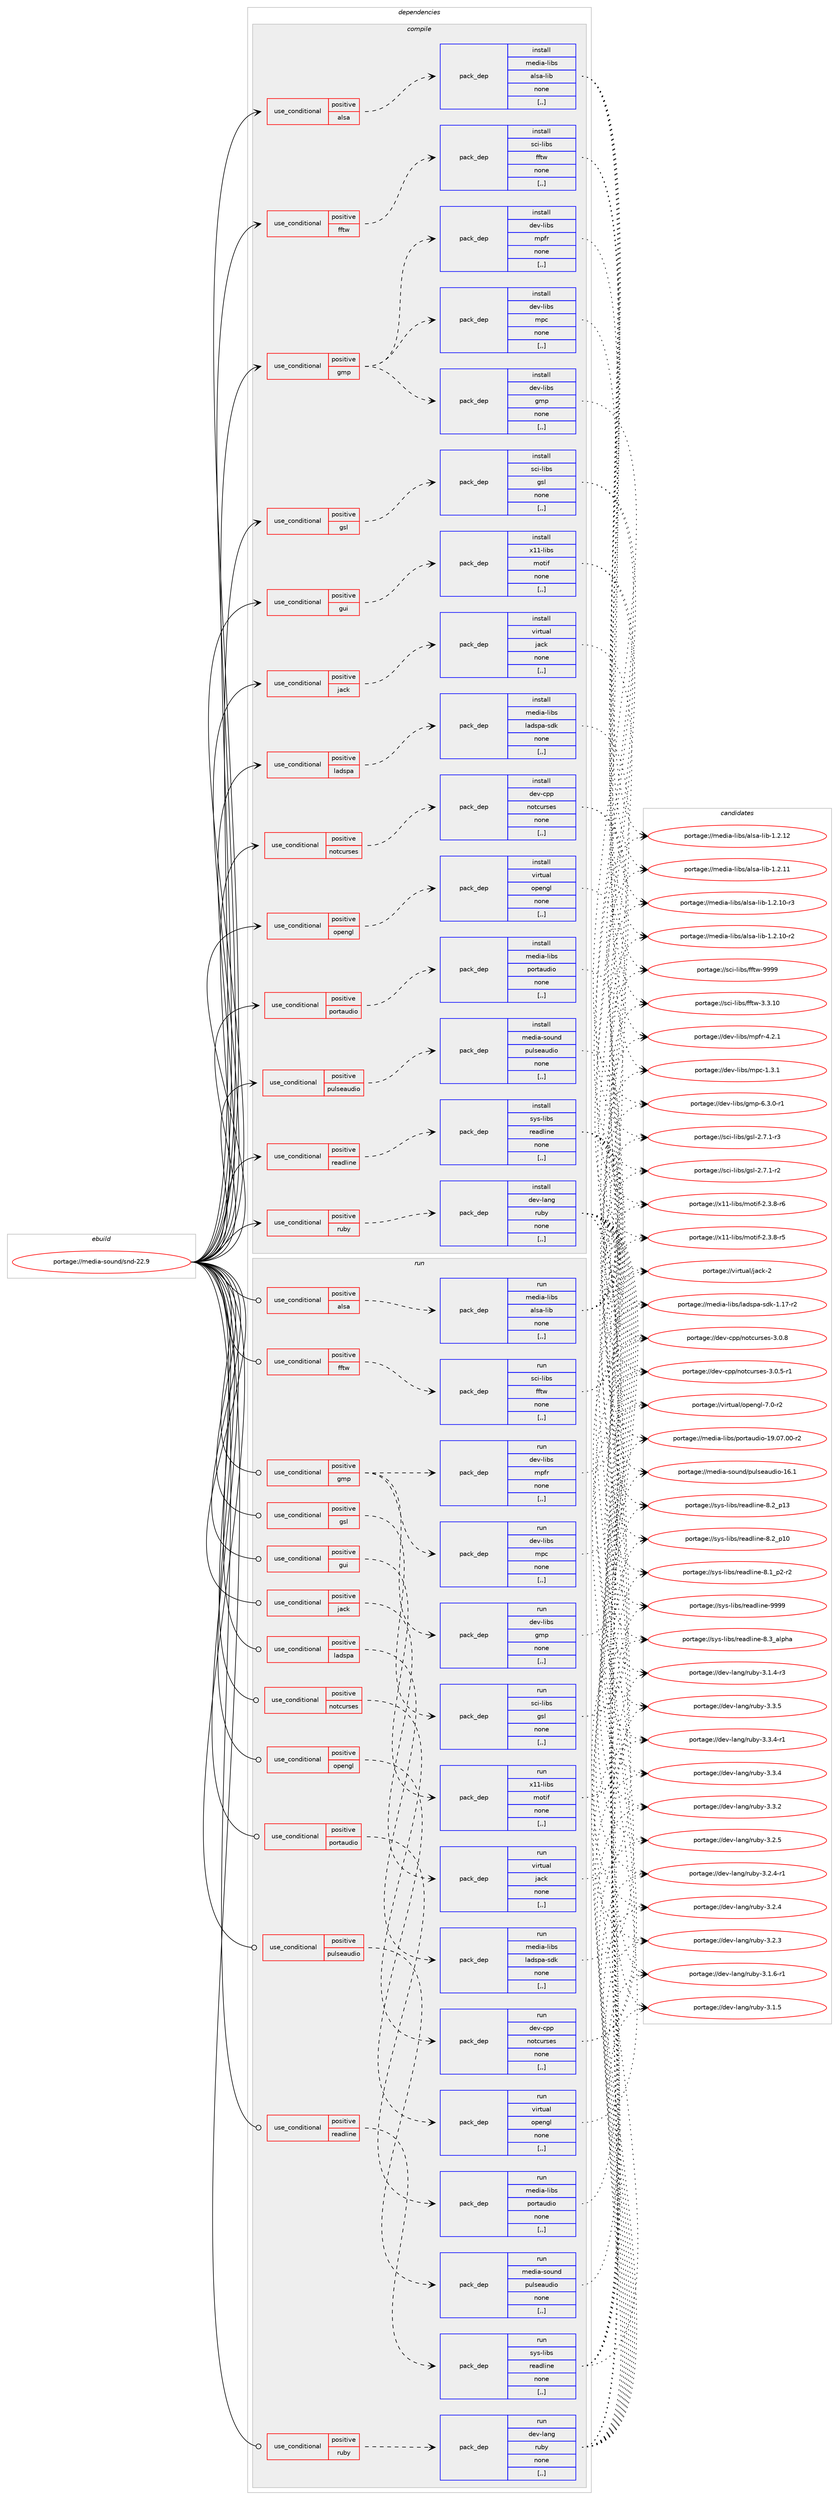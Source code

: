digraph prolog {

# *************
# Graph options
# *************

newrank=true;
concentrate=true;
compound=true;
graph [rankdir=LR,fontname=Helvetica,fontsize=10,ranksep=1.5];#, ranksep=2.5, nodesep=0.2];
edge  [arrowhead=vee];
node  [fontname=Helvetica,fontsize=10];

# **********
# The ebuild
# **********

subgraph cluster_leftcol {
color=gray;
label=<<i>ebuild</i>>;
id [label="portage://media-sound/snd-22.9", color=red, width=4, href="../media-sound/snd-22.9.svg"];
}

# ****************
# The dependencies
# ****************

subgraph cluster_midcol {
color=gray;
label=<<i>dependencies</i>>;
subgraph cluster_compile {
fillcolor="#eeeeee";
style=filled;
label=<<i>compile</i>>;
subgraph cond215130 {
dependency831600 [label=<<TABLE BORDER="0" CELLBORDER="1" CELLSPACING="0" CELLPADDING="4"><TR><TD ROWSPAN="3" CELLPADDING="10">use_conditional</TD></TR><TR><TD>positive</TD></TR><TR><TD>alsa</TD></TR></TABLE>>, shape=none, color=red];
subgraph pack610226 {
dependency831601 [label=<<TABLE BORDER="0" CELLBORDER="1" CELLSPACING="0" CELLPADDING="4" WIDTH="220"><TR><TD ROWSPAN="6" CELLPADDING="30">pack_dep</TD></TR><TR><TD WIDTH="110">install</TD></TR><TR><TD>media-libs</TD></TR><TR><TD>alsa-lib</TD></TR><TR><TD>none</TD></TR><TR><TD>[,,]</TD></TR></TABLE>>, shape=none, color=blue];
}
dependency831600:e -> dependency831601:w [weight=20,style="dashed",arrowhead="vee"];
}
id:e -> dependency831600:w [weight=20,style="solid",arrowhead="vee"];
subgraph cond215131 {
dependency831602 [label=<<TABLE BORDER="0" CELLBORDER="1" CELLSPACING="0" CELLPADDING="4"><TR><TD ROWSPAN="3" CELLPADDING="10">use_conditional</TD></TR><TR><TD>positive</TD></TR><TR><TD>fftw</TD></TR></TABLE>>, shape=none, color=red];
subgraph pack610227 {
dependency831603 [label=<<TABLE BORDER="0" CELLBORDER="1" CELLSPACING="0" CELLPADDING="4" WIDTH="220"><TR><TD ROWSPAN="6" CELLPADDING="30">pack_dep</TD></TR><TR><TD WIDTH="110">install</TD></TR><TR><TD>sci-libs</TD></TR><TR><TD>fftw</TD></TR><TR><TD>none</TD></TR><TR><TD>[,,]</TD></TR></TABLE>>, shape=none, color=blue];
}
dependency831602:e -> dependency831603:w [weight=20,style="dashed",arrowhead="vee"];
}
id:e -> dependency831602:w [weight=20,style="solid",arrowhead="vee"];
subgraph cond215132 {
dependency831604 [label=<<TABLE BORDER="0" CELLBORDER="1" CELLSPACING="0" CELLPADDING="4"><TR><TD ROWSPAN="3" CELLPADDING="10">use_conditional</TD></TR><TR><TD>positive</TD></TR><TR><TD>gmp</TD></TR></TABLE>>, shape=none, color=red];
subgraph pack610228 {
dependency831605 [label=<<TABLE BORDER="0" CELLBORDER="1" CELLSPACING="0" CELLPADDING="4" WIDTH="220"><TR><TD ROWSPAN="6" CELLPADDING="30">pack_dep</TD></TR><TR><TD WIDTH="110">install</TD></TR><TR><TD>dev-libs</TD></TR><TR><TD>gmp</TD></TR><TR><TD>none</TD></TR><TR><TD>[,,]</TD></TR></TABLE>>, shape=none, color=blue];
}
dependency831604:e -> dependency831605:w [weight=20,style="dashed",arrowhead="vee"];
subgraph pack610229 {
dependency831606 [label=<<TABLE BORDER="0" CELLBORDER="1" CELLSPACING="0" CELLPADDING="4" WIDTH="220"><TR><TD ROWSPAN="6" CELLPADDING="30">pack_dep</TD></TR><TR><TD WIDTH="110">install</TD></TR><TR><TD>dev-libs</TD></TR><TR><TD>mpc</TD></TR><TR><TD>none</TD></TR><TR><TD>[,,]</TD></TR></TABLE>>, shape=none, color=blue];
}
dependency831604:e -> dependency831606:w [weight=20,style="dashed",arrowhead="vee"];
subgraph pack610230 {
dependency831607 [label=<<TABLE BORDER="0" CELLBORDER="1" CELLSPACING="0" CELLPADDING="4" WIDTH="220"><TR><TD ROWSPAN="6" CELLPADDING="30">pack_dep</TD></TR><TR><TD WIDTH="110">install</TD></TR><TR><TD>dev-libs</TD></TR><TR><TD>mpfr</TD></TR><TR><TD>none</TD></TR><TR><TD>[,,]</TD></TR></TABLE>>, shape=none, color=blue];
}
dependency831604:e -> dependency831607:w [weight=20,style="dashed",arrowhead="vee"];
}
id:e -> dependency831604:w [weight=20,style="solid",arrowhead="vee"];
subgraph cond215133 {
dependency831608 [label=<<TABLE BORDER="0" CELLBORDER="1" CELLSPACING="0" CELLPADDING="4"><TR><TD ROWSPAN="3" CELLPADDING="10">use_conditional</TD></TR><TR><TD>positive</TD></TR><TR><TD>gsl</TD></TR></TABLE>>, shape=none, color=red];
subgraph pack610231 {
dependency831609 [label=<<TABLE BORDER="0" CELLBORDER="1" CELLSPACING="0" CELLPADDING="4" WIDTH="220"><TR><TD ROWSPAN="6" CELLPADDING="30">pack_dep</TD></TR><TR><TD WIDTH="110">install</TD></TR><TR><TD>sci-libs</TD></TR><TR><TD>gsl</TD></TR><TR><TD>none</TD></TR><TR><TD>[,,]</TD></TR></TABLE>>, shape=none, color=blue];
}
dependency831608:e -> dependency831609:w [weight=20,style="dashed",arrowhead="vee"];
}
id:e -> dependency831608:w [weight=20,style="solid",arrowhead="vee"];
subgraph cond215134 {
dependency831610 [label=<<TABLE BORDER="0" CELLBORDER="1" CELLSPACING="0" CELLPADDING="4"><TR><TD ROWSPAN="3" CELLPADDING="10">use_conditional</TD></TR><TR><TD>positive</TD></TR><TR><TD>gui</TD></TR></TABLE>>, shape=none, color=red];
subgraph pack610232 {
dependency831611 [label=<<TABLE BORDER="0" CELLBORDER="1" CELLSPACING="0" CELLPADDING="4" WIDTH="220"><TR><TD ROWSPAN="6" CELLPADDING="30">pack_dep</TD></TR><TR><TD WIDTH="110">install</TD></TR><TR><TD>x11-libs</TD></TR><TR><TD>motif</TD></TR><TR><TD>none</TD></TR><TR><TD>[,,]</TD></TR></TABLE>>, shape=none, color=blue];
}
dependency831610:e -> dependency831611:w [weight=20,style="dashed",arrowhead="vee"];
}
id:e -> dependency831610:w [weight=20,style="solid",arrowhead="vee"];
subgraph cond215135 {
dependency831612 [label=<<TABLE BORDER="0" CELLBORDER="1" CELLSPACING="0" CELLPADDING="4"><TR><TD ROWSPAN="3" CELLPADDING="10">use_conditional</TD></TR><TR><TD>positive</TD></TR><TR><TD>jack</TD></TR></TABLE>>, shape=none, color=red];
subgraph pack610233 {
dependency831613 [label=<<TABLE BORDER="0" CELLBORDER="1" CELLSPACING="0" CELLPADDING="4" WIDTH="220"><TR><TD ROWSPAN="6" CELLPADDING="30">pack_dep</TD></TR><TR><TD WIDTH="110">install</TD></TR><TR><TD>virtual</TD></TR><TR><TD>jack</TD></TR><TR><TD>none</TD></TR><TR><TD>[,,]</TD></TR></TABLE>>, shape=none, color=blue];
}
dependency831612:e -> dependency831613:w [weight=20,style="dashed",arrowhead="vee"];
}
id:e -> dependency831612:w [weight=20,style="solid",arrowhead="vee"];
subgraph cond215136 {
dependency831614 [label=<<TABLE BORDER="0" CELLBORDER="1" CELLSPACING="0" CELLPADDING="4"><TR><TD ROWSPAN="3" CELLPADDING="10">use_conditional</TD></TR><TR><TD>positive</TD></TR><TR><TD>ladspa</TD></TR></TABLE>>, shape=none, color=red];
subgraph pack610234 {
dependency831615 [label=<<TABLE BORDER="0" CELLBORDER="1" CELLSPACING="0" CELLPADDING="4" WIDTH="220"><TR><TD ROWSPAN="6" CELLPADDING="30">pack_dep</TD></TR><TR><TD WIDTH="110">install</TD></TR><TR><TD>media-libs</TD></TR><TR><TD>ladspa-sdk</TD></TR><TR><TD>none</TD></TR><TR><TD>[,,]</TD></TR></TABLE>>, shape=none, color=blue];
}
dependency831614:e -> dependency831615:w [weight=20,style="dashed",arrowhead="vee"];
}
id:e -> dependency831614:w [weight=20,style="solid",arrowhead="vee"];
subgraph cond215137 {
dependency831616 [label=<<TABLE BORDER="0" CELLBORDER="1" CELLSPACING="0" CELLPADDING="4"><TR><TD ROWSPAN="3" CELLPADDING="10">use_conditional</TD></TR><TR><TD>positive</TD></TR><TR><TD>notcurses</TD></TR></TABLE>>, shape=none, color=red];
subgraph pack610235 {
dependency831617 [label=<<TABLE BORDER="0" CELLBORDER="1" CELLSPACING="0" CELLPADDING="4" WIDTH="220"><TR><TD ROWSPAN="6" CELLPADDING="30">pack_dep</TD></TR><TR><TD WIDTH="110">install</TD></TR><TR><TD>dev-cpp</TD></TR><TR><TD>notcurses</TD></TR><TR><TD>none</TD></TR><TR><TD>[,,]</TD></TR></TABLE>>, shape=none, color=blue];
}
dependency831616:e -> dependency831617:w [weight=20,style="dashed",arrowhead="vee"];
}
id:e -> dependency831616:w [weight=20,style="solid",arrowhead="vee"];
subgraph cond215138 {
dependency831618 [label=<<TABLE BORDER="0" CELLBORDER="1" CELLSPACING="0" CELLPADDING="4"><TR><TD ROWSPAN="3" CELLPADDING="10">use_conditional</TD></TR><TR><TD>positive</TD></TR><TR><TD>opengl</TD></TR></TABLE>>, shape=none, color=red];
subgraph pack610236 {
dependency831619 [label=<<TABLE BORDER="0" CELLBORDER="1" CELLSPACING="0" CELLPADDING="4" WIDTH="220"><TR><TD ROWSPAN="6" CELLPADDING="30">pack_dep</TD></TR><TR><TD WIDTH="110">install</TD></TR><TR><TD>virtual</TD></TR><TR><TD>opengl</TD></TR><TR><TD>none</TD></TR><TR><TD>[,,]</TD></TR></TABLE>>, shape=none, color=blue];
}
dependency831618:e -> dependency831619:w [weight=20,style="dashed",arrowhead="vee"];
}
id:e -> dependency831618:w [weight=20,style="solid",arrowhead="vee"];
subgraph cond215139 {
dependency831620 [label=<<TABLE BORDER="0" CELLBORDER="1" CELLSPACING="0" CELLPADDING="4"><TR><TD ROWSPAN="3" CELLPADDING="10">use_conditional</TD></TR><TR><TD>positive</TD></TR><TR><TD>portaudio</TD></TR></TABLE>>, shape=none, color=red];
subgraph pack610237 {
dependency831621 [label=<<TABLE BORDER="0" CELLBORDER="1" CELLSPACING="0" CELLPADDING="4" WIDTH="220"><TR><TD ROWSPAN="6" CELLPADDING="30">pack_dep</TD></TR><TR><TD WIDTH="110">install</TD></TR><TR><TD>media-libs</TD></TR><TR><TD>portaudio</TD></TR><TR><TD>none</TD></TR><TR><TD>[,,]</TD></TR></TABLE>>, shape=none, color=blue];
}
dependency831620:e -> dependency831621:w [weight=20,style="dashed",arrowhead="vee"];
}
id:e -> dependency831620:w [weight=20,style="solid",arrowhead="vee"];
subgraph cond215140 {
dependency831622 [label=<<TABLE BORDER="0" CELLBORDER="1" CELLSPACING="0" CELLPADDING="4"><TR><TD ROWSPAN="3" CELLPADDING="10">use_conditional</TD></TR><TR><TD>positive</TD></TR><TR><TD>pulseaudio</TD></TR></TABLE>>, shape=none, color=red];
subgraph pack610238 {
dependency831623 [label=<<TABLE BORDER="0" CELLBORDER="1" CELLSPACING="0" CELLPADDING="4" WIDTH="220"><TR><TD ROWSPAN="6" CELLPADDING="30">pack_dep</TD></TR><TR><TD WIDTH="110">install</TD></TR><TR><TD>media-sound</TD></TR><TR><TD>pulseaudio</TD></TR><TR><TD>none</TD></TR><TR><TD>[,,]</TD></TR></TABLE>>, shape=none, color=blue];
}
dependency831622:e -> dependency831623:w [weight=20,style="dashed",arrowhead="vee"];
}
id:e -> dependency831622:w [weight=20,style="solid",arrowhead="vee"];
subgraph cond215141 {
dependency831624 [label=<<TABLE BORDER="0" CELLBORDER="1" CELLSPACING="0" CELLPADDING="4"><TR><TD ROWSPAN="3" CELLPADDING="10">use_conditional</TD></TR><TR><TD>positive</TD></TR><TR><TD>readline</TD></TR></TABLE>>, shape=none, color=red];
subgraph pack610239 {
dependency831625 [label=<<TABLE BORDER="0" CELLBORDER="1" CELLSPACING="0" CELLPADDING="4" WIDTH="220"><TR><TD ROWSPAN="6" CELLPADDING="30">pack_dep</TD></TR><TR><TD WIDTH="110">install</TD></TR><TR><TD>sys-libs</TD></TR><TR><TD>readline</TD></TR><TR><TD>none</TD></TR><TR><TD>[,,]</TD></TR></TABLE>>, shape=none, color=blue];
}
dependency831624:e -> dependency831625:w [weight=20,style="dashed",arrowhead="vee"];
}
id:e -> dependency831624:w [weight=20,style="solid",arrowhead="vee"];
subgraph cond215142 {
dependency831626 [label=<<TABLE BORDER="0" CELLBORDER="1" CELLSPACING="0" CELLPADDING="4"><TR><TD ROWSPAN="3" CELLPADDING="10">use_conditional</TD></TR><TR><TD>positive</TD></TR><TR><TD>ruby</TD></TR></TABLE>>, shape=none, color=red];
subgraph pack610240 {
dependency831627 [label=<<TABLE BORDER="0" CELLBORDER="1" CELLSPACING="0" CELLPADDING="4" WIDTH="220"><TR><TD ROWSPAN="6" CELLPADDING="30">pack_dep</TD></TR><TR><TD WIDTH="110">install</TD></TR><TR><TD>dev-lang</TD></TR><TR><TD>ruby</TD></TR><TR><TD>none</TD></TR><TR><TD>[,,]</TD></TR></TABLE>>, shape=none, color=blue];
}
dependency831626:e -> dependency831627:w [weight=20,style="dashed",arrowhead="vee"];
}
id:e -> dependency831626:w [weight=20,style="solid",arrowhead="vee"];
}
subgraph cluster_compileandrun {
fillcolor="#eeeeee";
style=filled;
label=<<i>compile and run</i>>;
}
subgraph cluster_run {
fillcolor="#eeeeee";
style=filled;
label=<<i>run</i>>;
subgraph cond215143 {
dependency831628 [label=<<TABLE BORDER="0" CELLBORDER="1" CELLSPACING="0" CELLPADDING="4"><TR><TD ROWSPAN="3" CELLPADDING="10">use_conditional</TD></TR><TR><TD>positive</TD></TR><TR><TD>alsa</TD></TR></TABLE>>, shape=none, color=red];
subgraph pack610241 {
dependency831629 [label=<<TABLE BORDER="0" CELLBORDER="1" CELLSPACING="0" CELLPADDING="4" WIDTH="220"><TR><TD ROWSPAN="6" CELLPADDING="30">pack_dep</TD></TR><TR><TD WIDTH="110">run</TD></TR><TR><TD>media-libs</TD></TR><TR><TD>alsa-lib</TD></TR><TR><TD>none</TD></TR><TR><TD>[,,]</TD></TR></TABLE>>, shape=none, color=blue];
}
dependency831628:e -> dependency831629:w [weight=20,style="dashed",arrowhead="vee"];
}
id:e -> dependency831628:w [weight=20,style="solid",arrowhead="odot"];
subgraph cond215144 {
dependency831630 [label=<<TABLE BORDER="0" CELLBORDER="1" CELLSPACING="0" CELLPADDING="4"><TR><TD ROWSPAN="3" CELLPADDING="10">use_conditional</TD></TR><TR><TD>positive</TD></TR><TR><TD>fftw</TD></TR></TABLE>>, shape=none, color=red];
subgraph pack610242 {
dependency831631 [label=<<TABLE BORDER="0" CELLBORDER="1" CELLSPACING="0" CELLPADDING="4" WIDTH="220"><TR><TD ROWSPAN="6" CELLPADDING="30">pack_dep</TD></TR><TR><TD WIDTH="110">run</TD></TR><TR><TD>sci-libs</TD></TR><TR><TD>fftw</TD></TR><TR><TD>none</TD></TR><TR><TD>[,,]</TD></TR></TABLE>>, shape=none, color=blue];
}
dependency831630:e -> dependency831631:w [weight=20,style="dashed",arrowhead="vee"];
}
id:e -> dependency831630:w [weight=20,style="solid",arrowhead="odot"];
subgraph cond215145 {
dependency831632 [label=<<TABLE BORDER="0" CELLBORDER="1" CELLSPACING="0" CELLPADDING="4"><TR><TD ROWSPAN="3" CELLPADDING="10">use_conditional</TD></TR><TR><TD>positive</TD></TR><TR><TD>gmp</TD></TR></TABLE>>, shape=none, color=red];
subgraph pack610243 {
dependency831633 [label=<<TABLE BORDER="0" CELLBORDER="1" CELLSPACING="0" CELLPADDING="4" WIDTH="220"><TR><TD ROWSPAN="6" CELLPADDING="30">pack_dep</TD></TR><TR><TD WIDTH="110">run</TD></TR><TR><TD>dev-libs</TD></TR><TR><TD>gmp</TD></TR><TR><TD>none</TD></TR><TR><TD>[,,]</TD></TR></TABLE>>, shape=none, color=blue];
}
dependency831632:e -> dependency831633:w [weight=20,style="dashed",arrowhead="vee"];
subgraph pack610244 {
dependency831634 [label=<<TABLE BORDER="0" CELLBORDER="1" CELLSPACING="0" CELLPADDING="4" WIDTH="220"><TR><TD ROWSPAN="6" CELLPADDING="30">pack_dep</TD></TR><TR><TD WIDTH="110">run</TD></TR><TR><TD>dev-libs</TD></TR><TR><TD>mpc</TD></TR><TR><TD>none</TD></TR><TR><TD>[,,]</TD></TR></TABLE>>, shape=none, color=blue];
}
dependency831632:e -> dependency831634:w [weight=20,style="dashed",arrowhead="vee"];
subgraph pack610245 {
dependency831635 [label=<<TABLE BORDER="0" CELLBORDER="1" CELLSPACING="0" CELLPADDING="4" WIDTH="220"><TR><TD ROWSPAN="6" CELLPADDING="30">pack_dep</TD></TR><TR><TD WIDTH="110">run</TD></TR><TR><TD>dev-libs</TD></TR><TR><TD>mpfr</TD></TR><TR><TD>none</TD></TR><TR><TD>[,,]</TD></TR></TABLE>>, shape=none, color=blue];
}
dependency831632:e -> dependency831635:w [weight=20,style="dashed",arrowhead="vee"];
}
id:e -> dependency831632:w [weight=20,style="solid",arrowhead="odot"];
subgraph cond215146 {
dependency831636 [label=<<TABLE BORDER="0" CELLBORDER="1" CELLSPACING="0" CELLPADDING="4"><TR><TD ROWSPAN="3" CELLPADDING="10">use_conditional</TD></TR><TR><TD>positive</TD></TR><TR><TD>gsl</TD></TR></TABLE>>, shape=none, color=red];
subgraph pack610246 {
dependency831637 [label=<<TABLE BORDER="0" CELLBORDER="1" CELLSPACING="0" CELLPADDING="4" WIDTH="220"><TR><TD ROWSPAN="6" CELLPADDING="30">pack_dep</TD></TR><TR><TD WIDTH="110">run</TD></TR><TR><TD>sci-libs</TD></TR><TR><TD>gsl</TD></TR><TR><TD>none</TD></TR><TR><TD>[,,]</TD></TR></TABLE>>, shape=none, color=blue];
}
dependency831636:e -> dependency831637:w [weight=20,style="dashed",arrowhead="vee"];
}
id:e -> dependency831636:w [weight=20,style="solid",arrowhead="odot"];
subgraph cond215147 {
dependency831638 [label=<<TABLE BORDER="0" CELLBORDER="1" CELLSPACING="0" CELLPADDING="4"><TR><TD ROWSPAN="3" CELLPADDING="10">use_conditional</TD></TR><TR><TD>positive</TD></TR><TR><TD>gui</TD></TR></TABLE>>, shape=none, color=red];
subgraph pack610247 {
dependency831639 [label=<<TABLE BORDER="0" CELLBORDER="1" CELLSPACING="0" CELLPADDING="4" WIDTH="220"><TR><TD ROWSPAN="6" CELLPADDING="30">pack_dep</TD></TR><TR><TD WIDTH="110">run</TD></TR><TR><TD>x11-libs</TD></TR><TR><TD>motif</TD></TR><TR><TD>none</TD></TR><TR><TD>[,,]</TD></TR></TABLE>>, shape=none, color=blue];
}
dependency831638:e -> dependency831639:w [weight=20,style="dashed",arrowhead="vee"];
}
id:e -> dependency831638:w [weight=20,style="solid",arrowhead="odot"];
subgraph cond215148 {
dependency831640 [label=<<TABLE BORDER="0" CELLBORDER="1" CELLSPACING="0" CELLPADDING="4"><TR><TD ROWSPAN="3" CELLPADDING="10">use_conditional</TD></TR><TR><TD>positive</TD></TR><TR><TD>jack</TD></TR></TABLE>>, shape=none, color=red];
subgraph pack610248 {
dependency831641 [label=<<TABLE BORDER="0" CELLBORDER="1" CELLSPACING="0" CELLPADDING="4" WIDTH="220"><TR><TD ROWSPAN="6" CELLPADDING="30">pack_dep</TD></TR><TR><TD WIDTH="110">run</TD></TR><TR><TD>virtual</TD></TR><TR><TD>jack</TD></TR><TR><TD>none</TD></TR><TR><TD>[,,]</TD></TR></TABLE>>, shape=none, color=blue];
}
dependency831640:e -> dependency831641:w [weight=20,style="dashed",arrowhead="vee"];
}
id:e -> dependency831640:w [weight=20,style="solid",arrowhead="odot"];
subgraph cond215149 {
dependency831642 [label=<<TABLE BORDER="0" CELLBORDER="1" CELLSPACING="0" CELLPADDING="4"><TR><TD ROWSPAN="3" CELLPADDING="10">use_conditional</TD></TR><TR><TD>positive</TD></TR><TR><TD>ladspa</TD></TR></TABLE>>, shape=none, color=red];
subgraph pack610249 {
dependency831643 [label=<<TABLE BORDER="0" CELLBORDER="1" CELLSPACING="0" CELLPADDING="4" WIDTH="220"><TR><TD ROWSPAN="6" CELLPADDING="30">pack_dep</TD></TR><TR><TD WIDTH="110">run</TD></TR><TR><TD>media-libs</TD></TR><TR><TD>ladspa-sdk</TD></TR><TR><TD>none</TD></TR><TR><TD>[,,]</TD></TR></TABLE>>, shape=none, color=blue];
}
dependency831642:e -> dependency831643:w [weight=20,style="dashed",arrowhead="vee"];
}
id:e -> dependency831642:w [weight=20,style="solid",arrowhead="odot"];
subgraph cond215150 {
dependency831644 [label=<<TABLE BORDER="0" CELLBORDER="1" CELLSPACING="0" CELLPADDING="4"><TR><TD ROWSPAN="3" CELLPADDING="10">use_conditional</TD></TR><TR><TD>positive</TD></TR><TR><TD>notcurses</TD></TR></TABLE>>, shape=none, color=red];
subgraph pack610250 {
dependency831645 [label=<<TABLE BORDER="0" CELLBORDER="1" CELLSPACING="0" CELLPADDING="4" WIDTH="220"><TR><TD ROWSPAN="6" CELLPADDING="30">pack_dep</TD></TR><TR><TD WIDTH="110">run</TD></TR><TR><TD>dev-cpp</TD></TR><TR><TD>notcurses</TD></TR><TR><TD>none</TD></TR><TR><TD>[,,]</TD></TR></TABLE>>, shape=none, color=blue];
}
dependency831644:e -> dependency831645:w [weight=20,style="dashed",arrowhead="vee"];
}
id:e -> dependency831644:w [weight=20,style="solid",arrowhead="odot"];
subgraph cond215151 {
dependency831646 [label=<<TABLE BORDER="0" CELLBORDER="1" CELLSPACING="0" CELLPADDING="4"><TR><TD ROWSPAN="3" CELLPADDING="10">use_conditional</TD></TR><TR><TD>positive</TD></TR><TR><TD>opengl</TD></TR></TABLE>>, shape=none, color=red];
subgraph pack610251 {
dependency831647 [label=<<TABLE BORDER="0" CELLBORDER="1" CELLSPACING="0" CELLPADDING="4" WIDTH="220"><TR><TD ROWSPAN="6" CELLPADDING="30">pack_dep</TD></TR><TR><TD WIDTH="110">run</TD></TR><TR><TD>virtual</TD></TR><TR><TD>opengl</TD></TR><TR><TD>none</TD></TR><TR><TD>[,,]</TD></TR></TABLE>>, shape=none, color=blue];
}
dependency831646:e -> dependency831647:w [weight=20,style="dashed",arrowhead="vee"];
}
id:e -> dependency831646:w [weight=20,style="solid",arrowhead="odot"];
subgraph cond215152 {
dependency831648 [label=<<TABLE BORDER="0" CELLBORDER="1" CELLSPACING="0" CELLPADDING="4"><TR><TD ROWSPAN="3" CELLPADDING="10">use_conditional</TD></TR><TR><TD>positive</TD></TR><TR><TD>portaudio</TD></TR></TABLE>>, shape=none, color=red];
subgraph pack610252 {
dependency831649 [label=<<TABLE BORDER="0" CELLBORDER="1" CELLSPACING="0" CELLPADDING="4" WIDTH="220"><TR><TD ROWSPAN="6" CELLPADDING="30">pack_dep</TD></TR><TR><TD WIDTH="110">run</TD></TR><TR><TD>media-libs</TD></TR><TR><TD>portaudio</TD></TR><TR><TD>none</TD></TR><TR><TD>[,,]</TD></TR></TABLE>>, shape=none, color=blue];
}
dependency831648:e -> dependency831649:w [weight=20,style="dashed",arrowhead="vee"];
}
id:e -> dependency831648:w [weight=20,style="solid",arrowhead="odot"];
subgraph cond215153 {
dependency831650 [label=<<TABLE BORDER="0" CELLBORDER="1" CELLSPACING="0" CELLPADDING="4"><TR><TD ROWSPAN="3" CELLPADDING="10">use_conditional</TD></TR><TR><TD>positive</TD></TR><TR><TD>pulseaudio</TD></TR></TABLE>>, shape=none, color=red];
subgraph pack610253 {
dependency831651 [label=<<TABLE BORDER="0" CELLBORDER="1" CELLSPACING="0" CELLPADDING="4" WIDTH="220"><TR><TD ROWSPAN="6" CELLPADDING="30">pack_dep</TD></TR><TR><TD WIDTH="110">run</TD></TR><TR><TD>media-sound</TD></TR><TR><TD>pulseaudio</TD></TR><TR><TD>none</TD></TR><TR><TD>[,,]</TD></TR></TABLE>>, shape=none, color=blue];
}
dependency831650:e -> dependency831651:w [weight=20,style="dashed",arrowhead="vee"];
}
id:e -> dependency831650:w [weight=20,style="solid",arrowhead="odot"];
subgraph cond215154 {
dependency831652 [label=<<TABLE BORDER="0" CELLBORDER="1" CELLSPACING="0" CELLPADDING="4"><TR><TD ROWSPAN="3" CELLPADDING="10">use_conditional</TD></TR><TR><TD>positive</TD></TR><TR><TD>readline</TD></TR></TABLE>>, shape=none, color=red];
subgraph pack610254 {
dependency831653 [label=<<TABLE BORDER="0" CELLBORDER="1" CELLSPACING="0" CELLPADDING="4" WIDTH="220"><TR><TD ROWSPAN="6" CELLPADDING="30">pack_dep</TD></TR><TR><TD WIDTH="110">run</TD></TR><TR><TD>sys-libs</TD></TR><TR><TD>readline</TD></TR><TR><TD>none</TD></TR><TR><TD>[,,]</TD></TR></TABLE>>, shape=none, color=blue];
}
dependency831652:e -> dependency831653:w [weight=20,style="dashed",arrowhead="vee"];
}
id:e -> dependency831652:w [weight=20,style="solid",arrowhead="odot"];
subgraph cond215155 {
dependency831654 [label=<<TABLE BORDER="0" CELLBORDER="1" CELLSPACING="0" CELLPADDING="4"><TR><TD ROWSPAN="3" CELLPADDING="10">use_conditional</TD></TR><TR><TD>positive</TD></TR><TR><TD>ruby</TD></TR></TABLE>>, shape=none, color=red];
subgraph pack610255 {
dependency831655 [label=<<TABLE BORDER="0" CELLBORDER="1" CELLSPACING="0" CELLPADDING="4" WIDTH="220"><TR><TD ROWSPAN="6" CELLPADDING="30">pack_dep</TD></TR><TR><TD WIDTH="110">run</TD></TR><TR><TD>dev-lang</TD></TR><TR><TD>ruby</TD></TR><TR><TD>none</TD></TR><TR><TD>[,,]</TD></TR></TABLE>>, shape=none, color=blue];
}
dependency831654:e -> dependency831655:w [weight=20,style="dashed",arrowhead="vee"];
}
id:e -> dependency831654:w [weight=20,style="solid",arrowhead="odot"];
}
}

# **************
# The candidates
# **************

subgraph cluster_choices {
rank=same;
color=gray;
label=<<i>candidates</i>>;

subgraph choice610226 {
color=black;
nodesep=1;
choice109101100105974510810598115479710811597451081059845494650464950 [label="portage://media-libs/alsa-lib-1.2.12", color=red, width=4,href="../media-libs/alsa-lib-1.2.12.svg"];
choice109101100105974510810598115479710811597451081059845494650464949 [label="portage://media-libs/alsa-lib-1.2.11", color=red, width=4,href="../media-libs/alsa-lib-1.2.11.svg"];
choice1091011001059745108105981154797108115974510810598454946504649484511451 [label="portage://media-libs/alsa-lib-1.2.10-r3", color=red, width=4,href="../media-libs/alsa-lib-1.2.10-r3.svg"];
choice1091011001059745108105981154797108115974510810598454946504649484511450 [label="portage://media-libs/alsa-lib-1.2.10-r2", color=red, width=4,href="../media-libs/alsa-lib-1.2.10-r2.svg"];
dependency831601:e -> choice109101100105974510810598115479710811597451081059845494650464950:w [style=dotted,weight="100"];
dependency831601:e -> choice109101100105974510810598115479710811597451081059845494650464949:w [style=dotted,weight="100"];
dependency831601:e -> choice1091011001059745108105981154797108115974510810598454946504649484511451:w [style=dotted,weight="100"];
dependency831601:e -> choice1091011001059745108105981154797108115974510810598454946504649484511450:w [style=dotted,weight="100"];
}
subgraph choice610227 {
color=black;
nodesep=1;
choice115991054510810598115471021021161194557575757 [label="portage://sci-libs/fftw-9999", color=red, width=4,href="../sci-libs/fftw-9999.svg"];
choice1159910545108105981154710210211611945514651464948 [label="portage://sci-libs/fftw-3.3.10", color=red, width=4,href="../sci-libs/fftw-3.3.10.svg"];
dependency831603:e -> choice115991054510810598115471021021161194557575757:w [style=dotted,weight="100"];
dependency831603:e -> choice1159910545108105981154710210211611945514651464948:w [style=dotted,weight="100"];
}
subgraph choice610228 {
color=black;
nodesep=1;
choice1001011184510810598115471031091124554465146484511449 [label="portage://dev-libs/gmp-6.3.0-r1", color=red, width=4,href="../dev-libs/gmp-6.3.0-r1.svg"];
dependency831605:e -> choice1001011184510810598115471031091124554465146484511449:w [style=dotted,weight="100"];
}
subgraph choice610229 {
color=black;
nodesep=1;
choice10010111845108105981154710911299454946514649 [label="portage://dev-libs/mpc-1.3.1", color=red, width=4,href="../dev-libs/mpc-1.3.1.svg"];
dependency831606:e -> choice10010111845108105981154710911299454946514649:w [style=dotted,weight="100"];
}
subgraph choice610230 {
color=black;
nodesep=1;
choice100101118451081059811547109112102114455246504649 [label="portage://dev-libs/mpfr-4.2.1", color=red, width=4,href="../dev-libs/mpfr-4.2.1.svg"];
dependency831607:e -> choice100101118451081059811547109112102114455246504649:w [style=dotted,weight="100"];
}
subgraph choice610231 {
color=black;
nodesep=1;
choice115991054510810598115471031151084550465546494511451 [label="portage://sci-libs/gsl-2.7.1-r3", color=red, width=4,href="../sci-libs/gsl-2.7.1-r3.svg"];
choice115991054510810598115471031151084550465546494511450 [label="portage://sci-libs/gsl-2.7.1-r2", color=red, width=4,href="../sci-libs/gsl-2.7.1-r2.svg"];
dependency831609:e -> choice115991054510810598115471031151084550465546494511451:w [style=dotted,weight="100"];
dependency831609:e -> choice115991054510810598115471031151084550465546494511450:w [style=dotted,weight="100"];
}
subgraph choice610232 {
color=black;
nodesep=1;
choice12049494510810598115471091111161051024550465146564511454 [label="portage://x11-libs/motif-2.3.8-r6", color=red, width=4,href="../x11-libs/motif-2.3.8-r6.svg"];
choice12049494510810598115471091111161051024550465146564511453 [label="portage://x11-libs/motif-2.3.8-r5", color=red, width=4,href="../x11-libs/motif-2.3.8-r5.svg"];
dependency831611:e -> choice12049494510810598115471091111161051024550465146564511454:w [style=dotted,weight="100"];
dependency831611:e -> choice12049494510810598115471091111161051024550465146564511453:w [style=dotted,weight="100"];
}
subgraph choice610233 {
color=black;
nodesep=1;
choice118105114116117971084710697991074550 [label="portage://virtual/jack-2", color=red, width=4,href="../virtual/jack-2.svg"];
dependency831613:e -> choice118105114116117971084710697991074550:w [style=dotted,weight="100"];
}
subgraph choice610234 {
color=black;
nodesep=1;
choice1091011001059745108105981154710897100115112974511510010745494649554511450 [label="portage://media-libs/ladspa-sdk-1.17-r2", color=red, width=4,href="../media-libs/ladspa-sdk-1.17-r2.svg"];
dependency831615:e -> choice1091011001059745108105981154710897100115112974511510010745494649554511450:w [style=dotted,weight="100"];
}
subgraph choice610235 {
color=black;
nodesep=1;
choice10010111845991121124711011111699117114115101115455146484656 [label="portage://dev-cpp/notcurses-3.0.8", color=red, width=4,href="../dev-cpp/notcurses-3.0.8.svg"];
choice100101118459911211247110111116991171141151011154551464846534511449 [label="portage://dev-cpp/notcurses-3.0.5-r1", color=red, width=4,href="../dev-cpp/notcurses-3.0.5-r1.svg"];
dependency831617:e -> choice10010111845991121124711011111699117114115101115455146484656:w [style=dotted,weight="100"];
dependency831617:e -> choice100101118459911211247110111116991171141151011154551464846534511449:w [style=dotted,weight="100"];
}
subgraph choice610236 {
color=black;
nodesep=1;
choice1181051141161179710847111112101110103108455546484511450 [label="portage://virtual/opengl-7.0-r2", color=red, width=4,href="../virtual/opengl-7.0-r2.svg"];
dependency831619:e -> choice1181051141161179710847111112101110103108455546484511450:w [style=dotted,weight="100"];
}
subgraph choice610237 {
color=black;
nodesep=1;
choice10910110010597451081059811547112111114116971171001051114549574648554648484511450 [label="portage://media-libs/portaudio-19.07.00-r2", color=red, width=4,href="../media-libs/portaudio-19.07.00-r2.svg"];
dependency831621:e -> choice10910110010597451081059811547112111114116971171001051114549574648554648484511450:w [style=dotted,weight="100"];
}
subgraph choice610238 {
color=black;
nodesep=1;
choice109101100105974511511111711010047112117108115101971171001051114549544649 [label="portage://media-sound/pulseaudio-16.1", color=red, width=4,href="../media-sound/pulseaudio-16.1.svg"];
dependency831623:e -> choice109101100105974511511111711010047112117108115101971171001051114549544649:w [style=dotted,weight="100"];
}
subgraph choice610239 {
color=black;
nodesep=1;
choice115121115451081059811547114101971001081051101014557575757 [label="portage://sys-libs/readline-9999", color=red, width=4,href="../sys-libs/readline-9999.svg"];
choice1151211154510810598115471141019710010810511010145564651959710811210497 [label="portage://sys-libs/readline-8.3_alpha", color=red, width=4,href="../sys-libs/readline-8.3_alpha.svg"];
choice1151211154510810598115471141019710010810511010145564650951124951 [label="portage://sys-libs/readline-8.2_p13", color=red, width=4,href="../sys-libs/readline-8.2_p13.svg"];
choice1151211154510810598115471141019710010810511010145564650951124948 [label="portage://sys-libs/readline-8.2_p10", color=red, width=4,href="../sys-libs/readline-8.2_p10.svg"];
choice115121115451081059811547114101971001081051101014556464995112504511450 [label="portage://sys-libs/readline-8.1_p2-r2", color=red, width=4,href="../sys-libs/readline-8.1_p2-r2.svg"];
dependency831625:e -> choice115121115451081059811547114101971001081051101014557575757:w [style=dotted,weight="100"];
dependency831625:e -> choice1151211154510810598115471141019710010810511010145564651959710811210497:w [style=dotted,weight="100"];
dependency831625:e -> choice1151211154510810598115471141019710010810511010145564650951124951:w [style=dotted,weight="100"];
dependency831625:e -> choice1151211154510810598115471141019710010810511010145564650951124948:w [style=dotted,weight="100"];
dependency831625:e -> choice115121115451081059811547114101971001081051101014556464995112504511450:w [style=dotted,weight="100"];
}
subgraph choice610240 {
color=black;
nodesep=1;
choice10010111845108971101034711411798121455146514653 [label="portage://dev-lang/ruby-3.3.5", color=red, width=4,href="../dev-lang/ruby-3.3.5.svg"];
choice100101118451089711010347114117981214551465146524511449 [label="portage://dev-lang/ruby-3.3.4-r1", color=red, width=4,href="../dev-lang/ruby-3.3.4-r1.svg"];
choice10010111845108971101034711411798121455146514652 [label="portage://dev-lang/ruby-3.3.4", color=red, width=4,href="../dev-lang/ruby-3.3.4.svg"];
choice10010111845108971101034711411798121455146514650 [label="portage://dev-lang/ruby-3.3.2", color=red, width=4,href="../dev-lang/ruby-3.3.2.svg"];
choice10010111845108971101034711411798121455146504653 [label="portage://dev-lang/ruby-3.2.5", color=red, width=4,href="../dev-lang/ruby-3.2.5.svg"];
choice100101118451089711010347114117981214551465046524511449 [label="portage://dev-lang/ruby-3.2.4-r1", color=red, width=4,href="../dev-lang/ruby-3.2.4-r1.svg"];
choice10010111845108971101034711411798121455146504652 [label="portage://dev-lang/ruby-3.2.4", color=red, width=4,href="../dev-lang/ruby-3.2.4.svg"];
choice10010111845108971101034711411798121455146504651 [label="portage://dev-lang/ruby-3.2.3", color=red, width=4,href="../dev-lang/ruby-3.2.3.svg"];
choice100101118451089711010347114117981214551464946544511449 [label="portage://dev-lang/ruby-3.1.6-r1", color=red, width=4,href="../dev-lang/ruby-3.1.6-r1.svg"];
choice10010111845108971101034711411798121455146494653 [label="portage://dev-lang/ruby-3.1.5", color=red, width=4,href="../dev-lang/ruby-3.1.5.svg"];
choice100101118451089711010347114117981214551464946524511451 [label="portage://dev-lang/ruby-3.1.4-r3", color=red, width=4,href="../dev-lang/ruby-3.1.4-r3.svg"];
dependency831627:e -> choice10010111845108971101034711411798121455146514653:w [style=dotted,weight="100"];
dependency831627:e -> choice100101118451089711010347114117981214551465146524511449:w [style=dotted,weight="100"];
dependency831627:e -> choice10010111845108971101034711411798121455146514652:w [style=dotted,weight="100"];
dependency831627:e -> choice10010111845108971101034711411798121455146514650:w [style=dotted,weight="100"];
dependency831627:e -> choice10010111845108971101034711411798121455146504653:w [style=dotted,weight="100"];
dependency831627:e -> choice100101118451089711010347114117981214551465046524511449:w [style=dotted,weight="100"];
dependency831627:e -> choice10010111845108971101034711411798121455146504652:w [style=dotted,weight="100"];
dependency831627:e -> choice10010111845108971101034711411798121455146504651:w [style=dotted,weight="100"];
dependency831627:e -> choice100101118451089711010347114117981214551464946544511449:w [style=dotted,weight="100"];
dependency831627:e -> choice10010111845108971101034711411798121455146494653:w [style=dotted,weight="100"];
dependency831627:e -> choice100101118451089711010347114117981214551464946524511451:w [style=dotted,weight="100"];
}
subgraph choice610241 {
color=black;
nodesep=1;
choice109101100105974510810598115479710811597451081059845494650464950 [label="portage://media-libs/alsa-lib-1.2.12", color=red, width=4,href="../media-libs/alsa-lib-1.2.12.svg"];
choice109101100105974510810598115479710811597451081059845494650464949 [label="portage://media-libs/alsa-lib-1.2.11", color=red, width=4,href="../media-libs/alsa-lib-1.2.11.svg"];
choice1091011001059745108105981154797108115974510810598454946504649484511451 [label="portage://media-libs/alsa-lib-1.2.10-r3", color=red, width=4,href="../media-libs/alsa-lib-1.2.10-r3.svg"];
choice1091011001059745108105981154797108115974510810598454946504649484511450 [label="portage://media-libs/alsa-lib-1.2.10-r2", color=red, width=4,href="../media-libs/alsa-lib-1.2.10-r2.svg"];
dependency831629:e -> choice109101100105974510810598115479710811597451081059845494650464950:w [style=dotted,weight="100"];
dependency831629:e -> choice109101100105974510810598115479710811597451081059845494650464949:w [style=dotted,weight="100"];
dependency831629:e -> choice1091011001059745108105981154797108115974510810598454946504649484511451:w [style=dotted,weight="100"];
dependency831629:e -> choice1091011001059745108105981154797108115974510810598454946504649484511450:w [style=dotted,weight="100"];
}
subgraph choice610242 {
color=black;
nodesep=1;
choice115991054510810598115471021021161194557575757 [label="portage://sci-libs/fftw-9999", color=red, width=4,href="../sci-libs/fftw-9999.svg"];
choice1159910545108105981154710210211611945514651464948 [label="portage://sci-libs/fftw-3.3.10", color=red, width=4,href="../sci-libs/fftw-3.3.10.svg"];
dependency831631:e -> choice115991054510810598115471021021161194557575757:w [style=dotted,weight="100"];
dependency831631:e -> choice1159910545108105981154710210211611945514651464948:w [style=dotted,weight="100"];
}
subgraph choice610243 {
color=black;
nodesep=1;
choice1001011184510810598115471031091124554465146484511449 [label="portage://dev-libs/gmp-6.3.0-r1", color=red, width=4,href="../dev-libs/gmp-6.3.0-r1.svg"];
dependency831633:e -> choice1001011184510810598115471031091124554465146484511449:w [style=dotted,weight="100"];
}
subgraph choice610244 {
color=black;
nodesep=1;
choice10010111845108105981154710911299454946514649 [label="portage://dev-libs/mpc-1.3.1", color=red, width=4,href="../dev-libs/mpc-1.3.1.svg"];
dependency831634:e -> choice10010111845108105981154710911299454946514649:w [style=dotted,weight="100"];
}
subgraph choice610245 {
color=black;
nodesep=1;
choice100101118451081059811547109112102114455246504649 [label="portage://dev-libs/mpfr-4.2.1", color=red, width=4,href="../dev-libs/mpfr-4.2.1.svg"];
dependency831635:e -> choice100101118451081059811547109112102114455246504649:w [style=dotted,weight="100"];
}
subgraph choice610246 {
color=black;
nodesep=1;
choice115991054510810598115471031151084550465546494511451 [label="portage://sci-libs/gsl-2.7.1-r3", color=red, width=4,href="../sci-libs/gsl-2.7.1-r3.svg"];
choice115991054510810598115471031151084550465546494511450 [label="portage://sci-libs/gsl-2.7.1-r2", color=red, width=4,href="../sci-libs/gsl-2.7.1-r2.svg"];
dependency831637:e -> choice115991054510810598115471031151084550465546494511451:w [style=dotted,weight="100"];
dependency831637:e -> choice115991054510810598115471031151084550465546494511450:w [style=dotted,weight="100"];
}
subgraph choice610247 {
color=black;
nodesep=1;
choice12049494510810598115471091111161051024550465146564511454 [label="portage://x11-libs/motif-2.3.8-r6", color=red, width=4,href="../x11-libs/motif-2.3.8-r6.svg"];
choice12049494510810598115471091111161051024550465146564511453 [label="portage://x11-libs/motif-2.3.8-r5", color=red, width=4,href="../x11-libs/motif-2.3.8-r5.svg"];
dependency831639:e -> choice12049494510810598115471091111161051024550465146564511454:w [style=dotted,weight="100"];
dependency831639:e -> choice12049494510810598115471091111161051024550465146564511453:w [style=dotted,weight="100"];
}
subgraph choice610248 {
color=black;
nodesep=1;
choice118105114116117971084710697991074550 [label="portage://virtual/jack-2", color=red, width=4,href="../virtual/jack-2.svg"];
dependency831641:e -> choice118105114116117971084710697991074550:w [style=dotted,weight="100"];
}
subgraph choice610249 {
color=black;
nodesep=1;
choice1091011001059745108105981154710897100115112974511510010745494649554511450 [label="portage://media-libs/ladspa-sdk-1.17-r2", color=red, width=4,href="../media-libs/ladspa-sdk-1.17-r2.svg"];
dependency831643:e -> choice1091011001059745108105981154710897100115112974511510010745494649554511450:w [style=dotted,weight="100"];
}
subgraph choice610250 {
color=black;
nodesep=1;
choice10010111845991121124711011111699117114115101115455146484656 [label="portage://dev-cpp/notcurses-3.0.8", color=red, width=4,href="../dev-cpp/notcurses-3.0.8.svg"];
choice100101118459911211247110111116991171141151011154551464846534511449 [label="portage://dev-cpp/notcurses-3.0.5-r1", color=red, width=4,href="../dev-cpp/notcurses-3.0.5-r1.svg"];
dependency831645:e -> choice10010111845991121124711011111699117114115101115455146484656:w [style=dotted,weight="100"];
dependency831645:e -> choice100101118459911211247110111116991171141151011154551464846534511449:w [style=dotted,weight="100"];
}
subgraph choice610251 {
color=black;
nodesep=1;
choice1181051141161179710847111112101110103108455546484511450 [label="portage://virtual/opengl-7.0-r2", color=red, width=4,href="../virtual/opengl-7.0-r2.svg"];
dependency831647:e -> choice1181051141161179710847111112101110103108455546484511450:w [style=dotted,weight="100"];
}
subgraph choice610252 {
color=black;
nodesep=1;
choice10910110010597451081059811547112111114116971171001051114549574648554648484511450 [label="portage://media-libs/portaudio-19.07.00-r2", color=red, width=4,href="../media-libs/portaudio-19.07.00-r2.svg"];
dependency831649:e -> choice10910110010597451081059811547112111114116971171001051114549574648554648484511450:w [style=dotted,weight="100"];
}
subgraph choice610253 {
color=black;
nodesep=1;
choice109101100105974511511111711010047112117108115101971171001051114549544649 [label="portage://media-sound/pulseaudio-16.1", color=red, width=4,href="../media-sound/pulseaudio-16.1.svg"];
dependency831651:e -> choice109101100105974511511111711010047112117108115101971171001051114549544649:w [style=dotted,weight="100"];
}
subgraph choice610254 {
color=black;
nodesep=1;
choice115121115451081059811547114101971001081051101014557575757 [label="portage://sys-libs/readline-9999", color=red, width=4,href="../sys-libs/readline-9999.svg"];
choice1151211154510810598115471141019710010810511010145564651959710811210497 [label="portage://sys-libs/readline-8.3_alpha", color=red, width=4,href="../sys-libs/readline-8.3_alpha.svg"];
choice1151211154510810598115471141019710010810511010145564650951124951 [label="portage://sys-libs/readline-8.2_p13", color=red, width=4,href="../sys-libs/readline-8.2_p13.svg"];
choice1151211154510810598115471141019710010810511010145564650951124948 [label="portage://sys-libs/readline-8.2_p10", color=red, width=4,href="../sys-libs/readline-8.2_p10.svg"];
choice115121115451081059811547114101971001081051101014556464995112504511450 [label="portage://sys-libs/readline-8.1_p2-r2", color=red, width=4,href="../sys-libs/readline-8.1_p2-r2.svg"];
dependency831653:e -> choice115121115451081059811547114101971001081051101014557575757:w [style=dotted,weight="100"];
dependency831653:e -> choice1151211154510810598115471141019710010810511010145564651959710811210497:w [style=dotted,weight="100"];
dependency831653:e -> choice1151211154510810598115471141019710010810511010145564650951124951:w [style=dotted,weight="100"];
dependency831653:e -> choice1151211154510810598115471141019710010810511010145564650951124948:w [style=dotted,weight="100"];
dependency831653:e -> choice115121115451081059811547114101971001081051101014556464995112504511450:w [style=dotted,weight="100"];
}
subgraph choice610255 {
color=black;
nodesep=1;
choice10010111845108971101034711411798121455146514653 [label="portage://dev-lang/ruby-3.3.5", color=red, width=4,href="../dev-lang/ruby-3.3.5.svg"];
choice100101118451089711010347114117981214551465146524511449 [label="portage://dev-lang/ruby-3.3.4-r1", color=red, width=4,href="../dev-lang/ruby-3.3.4-r1.svg"];
choice10010111845108971101034711411798121455146514652 [label="portage://dev-lang/ruby-3.3.4", color=red, width=4,href="../dev-lang/ruby-3.3.4.svg"];
choice10010111845108971101034711411798121455146514650 [label="portage://dev-lang/ruby-3.3.2", color=red, width=4,href="../dev-lang/ruby-3.3.2.svg"];
choice10010111845108971101034711411798121455146504653 [label="portage://dev-lang/ruby-3.2.5", color=red, width=4,href="../dev-lang/ruby-3.2.5.svg"];
choice100101118451089711010347114117981214551465046524511449 [label="portage://dev-lang/ruby-3.2.4-r1", color=red, width=4,href="../dev-lang/ruby-3.2.4-r1.svg"];
choice10010111845108971101034711411798121455146504652 [label="portage://dev-lang/ruby-3.2.4", color=red, width=4,href="../dev-lang/ruby-3.2.4.svg"];
choice10010111845108971101034711411798121455146504651 [label="portage://dev-lang/ruby-3.2.3", color=red, width=4,href="../dev-lang/ruby-3.2.3.svg"];
choice100101118451089711010347114117981214551464946544511449 [label="portage://dev-lang/ruby-3.1.6-r1", color=red, width=4,href="../dev-lang/ruby-3.1.6-r1.svg"];
choice10010111845108971101034711411798121455146494653 [label="portage://dev-lang/ruby-3.1.5", color=red, width=4,href="../dev-lang/ruby-3.1.5.svg"];
choice100101118451089711010347114117981214551464946524511451 [label="portage://dev-lang/ruby-3.1.4-r3", color=red, width=4,href="../dev-lang/ruby-3.1.4-r3.svg"];
dependency831655:e -> choice10010111845108971101034711411798121455146514653:w [style=dotted,weight="100"];
dependency831655:e -> choice100101118451089711010347114117981214551465146524511449:w [style=dotted,weight="100"];
dependency831655:e -> choice10010111845108971101034711411798121455146514652:w [style=dotted,weight="100"];
dependency831655:e -> choice10010111845108971101034711411798121455146514650:w [style=dotted,weight="100"];
dependency831655:e -> choice10010111845108971101034711411798121455146504653:w [style=dotted,weight="100"];
dependency831655:e -> choice100101118451089711010347114117981214551465046524511449:w [style=dotted,weight="100"];
dependency831655:e -> choice10010111845108971101034711411798121455146504652:w [style=dotted,weight="100"];
dependency831655:e -> choice10010111845108971101034711411798121455146504651:w [style=dotted,weight="100"];
dependency831655:e -> choice100101118451089711010347114117981214551464946544511449:w [style=dotted,weight="100"];
dependency831655:e -> choice10010111845108971101034711411798121455146494653:w [style=dotted,weight="100"];
dependency831655:e -> choice100101118451089711010347114117981214551464946524511451:w [style=dotted,weight="100"];
}
}

}
